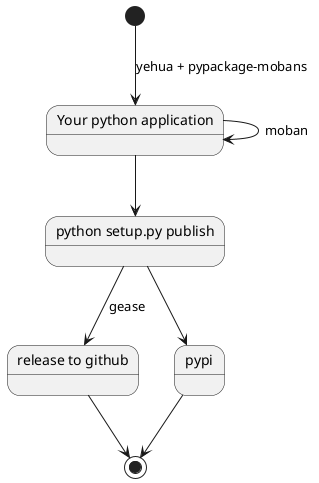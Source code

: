 @startuml

skinparam monochrome true
skinparam backgroundcolor transparent

state "Your python application" as app
state "python setup.py publish" as publishing
state "release to github" as release

[*] --> app : yehua + pypackage-mobans
app --> app : moban
app --> publishing
publishing --> pypi
publishing --> release : gease
pypi --> [*]
release --> [*]

@enduml